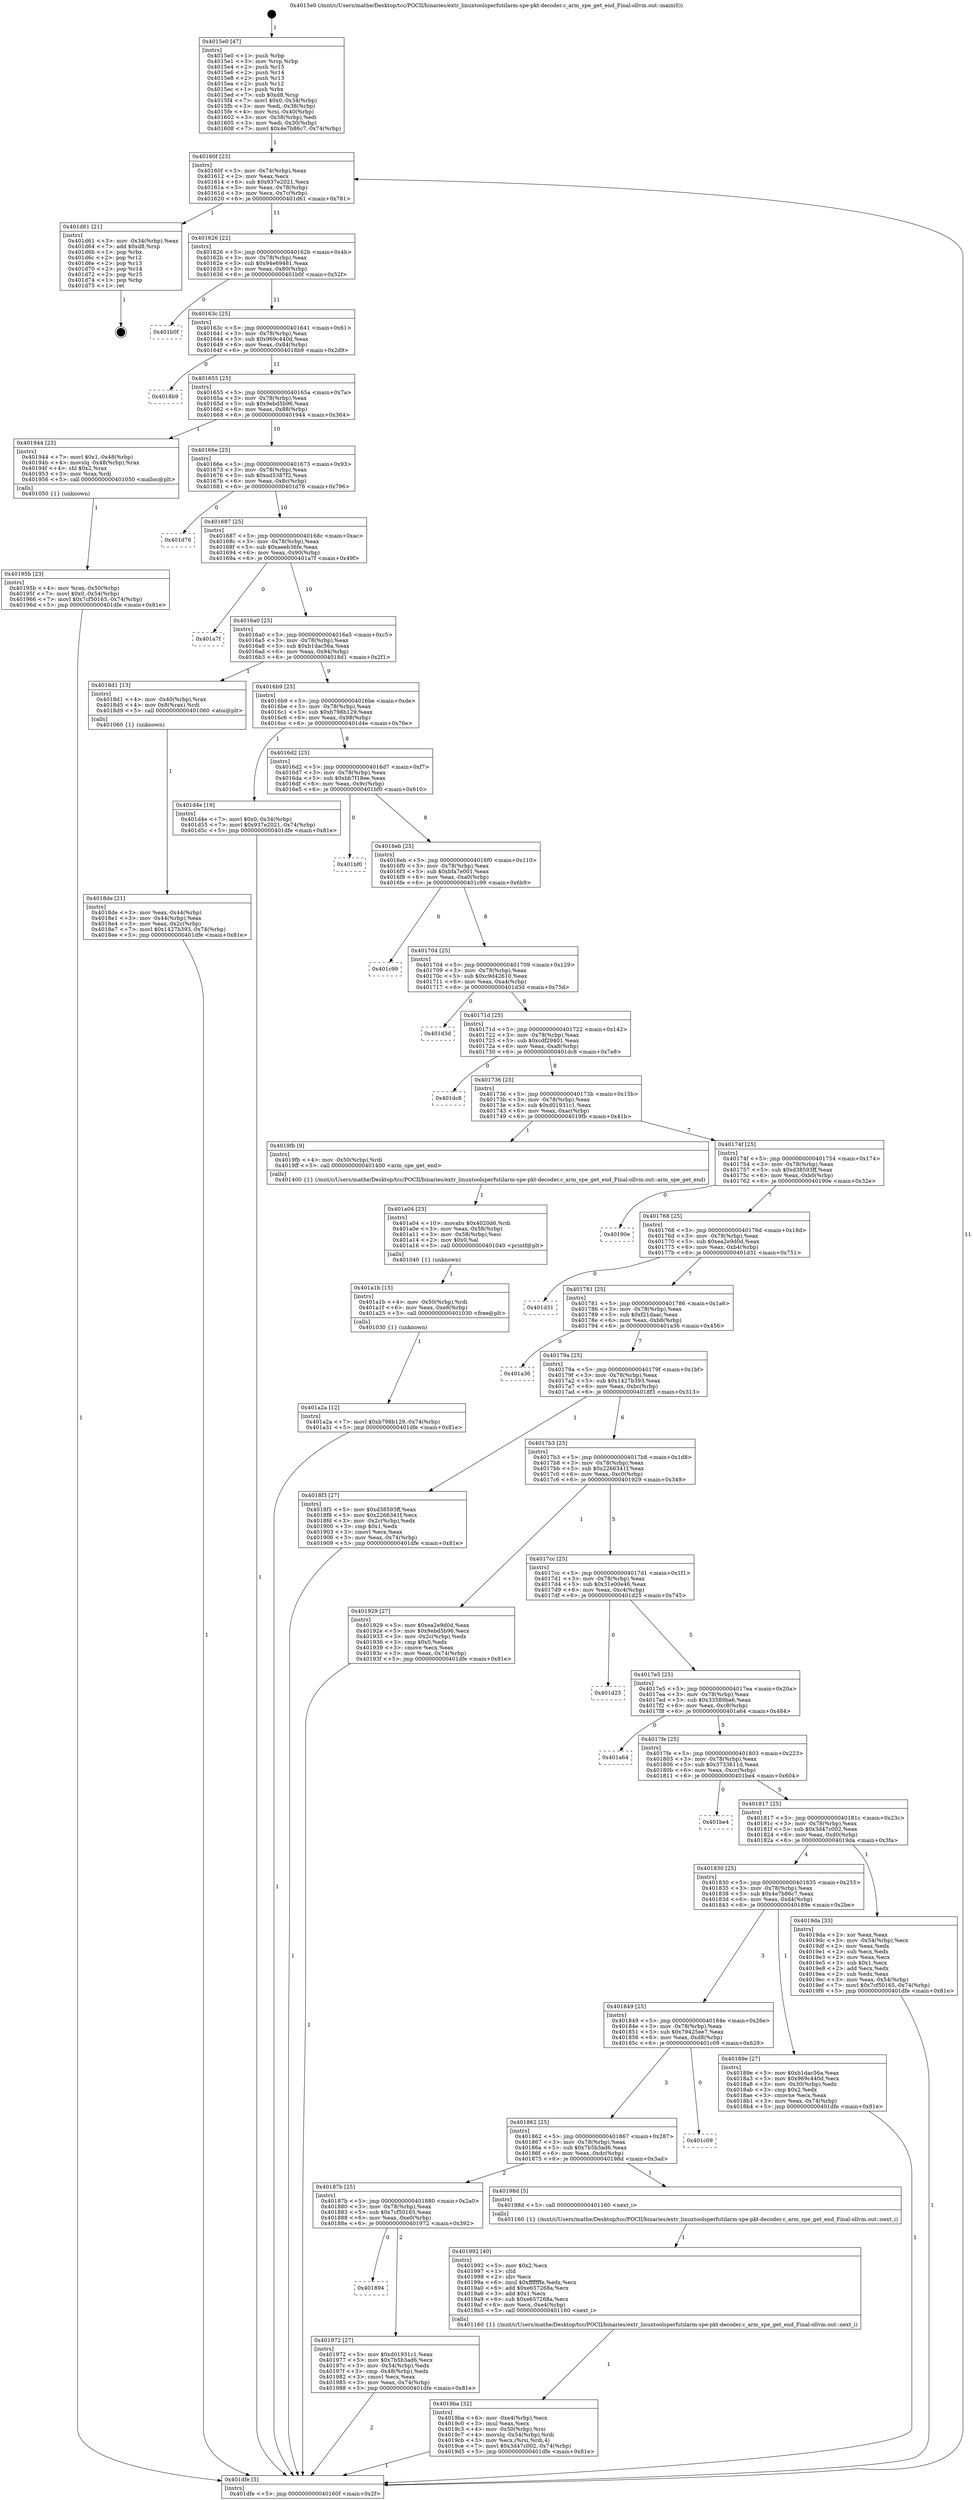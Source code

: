 digraph "0x4015e0" {
  label = "0x4015e0 (/mnt/c/Users/mathe/Desktop/tcc/POCII/binaries/extr_linuxtoolsperfutilarm-spe-pkt-decoder.c_arm_spe_get_end_Final-ollvm.out::main(0))"
  labelloc = "t"
  node[shape=record]

  Entry [label="",width=0.3,height=0.3,shape=circle,fillcolor=black,style=filled]
  "0x40160f" [label="{
     0x40160f [23]\l
     | [instrs]\l
     &nbsp;&nbsp;0x40160f \<+3\>: mov -0x74(%rbp),%eax\l
     &nbsp;&nbsp;0x401612 \<+2\>: mov %eax,%ecx\l
     &nbsp;&nbsp;0x401614 \<+6\>: sub $0x937e2021,%ecx\l
     &nbsp;&nbsp;0x40161a \<+3\>: mov %eax,-0x78(%rbp)\l
     &nbsp;&nbsp;0x40161d \<+3\>: mov %ecx,-0x7c(%rbp)\l
     &nbsp;&nbsp;0x401620 \<+6\>: je 0000000000401d61 \<main+0x781\>\l
  }"]
  "0x401d61" [label="{
     0x401d61 [21]\l
     | [instrs]\l
     &nbsp;&nbsp;0x401d61 \<+3\>: mov -0x34(%rbp),%eax\l
     &nbsp;&nbsp;0x401d64 \<+7\>: add $0xd8,%rsp\l
     &nbsp;&nbsp;0x401d6b \<+1\>: pop %rbx\l
     &nbsp;&nbsp;0x401d6c \<+2\>: pop %r12\l
     &nbsp;&nbsp;0x401d6e \<+2\>: pop %r13\l
     &nbsp;&nbsp;0x401d70 \<+2\>: pop %r14\l
     &nbsp;&nbsp;0x401d72 \<+2\>: pop %r15\l
     &nbsp;&nbsp;0x401d74 \<+1\>: pop %rbp\l
     &nbsp;&nbsp;0x401d75 \<+1\>: ret\l
  }"]
  "0x401626" [label="{
     0x401626 [22]\l
     | [instrs]\l
     &nbsp;&nbsp;0x401626 \<+5\>: jmp 000000000040162b \<main+0x4b\>\l
     &nbsp;&nbsp;0x40162b \<+3\>: mov -0x78(%rbp),%eax\l
     &nbsp;&nbsp;0x40162e \<+5\>: sub $0x94e69481,%eax\l
     &nbsp;&nbsp;0x401633 \<+3\>: mov %eax,-0x80(%rbp)\l
     &nbsp;&nbsp;0x401636 \<+6\>: je 0000000000401b0f \<main+0x52f\>\l
  }"]
  Exit [label="",width=0.3,height=0.3,shape=circle,fillcolor=black,style=filled,peripheries=2]
  "0x401b0f" [label="{
     0x401b0f\l
  }", style=dashed]
  "0x40163c" [label="{
     0x40163c [25]\l
     | [instrs]\l
     &nbsp;&nbsp;0x40163c \<+5\>: jmp 0000000000401641 \<main+0x61\>\l
     &nbsp;&nbsp;0x401641 \<+3\>: mov -0x78(%rbp),%eax\l
     &nbsp;&nbsp;0x401644 \<+5\>: sub $0x969c440d,%eax\l
     &nbsp;&nbsp;0x401649 \<+6\>: mov %eax,-0x84(%rbp)\l
     &nbsp;&nbsp;0x40164f \<+6\>: je 00000000004018b9 \<main+0x2d9\>\l
  }"]
  "0x401a2a" [label="{
     0x401a2a [12]\l
     | [instrs]\l
     &nbsp;&nbsp;0x401a2a \<+7\>: movl $0xb798b129,-0x74(%rbp)\l
     &nbsp;&nbsp;0x401a31 \<+5\>: jmp 0000000000401dfe \<main+0x81e\>\l
  }"]
  "0x4018b9" [label="{
     0x4018b9\l
  }", style=dashed]
  "0x401655" [label="{
     0x401655 [25]\l
     | [instrs]\l
     &nbsp;&nbsp;0x401655 \<+5\>: jmp 000000000040165a \<main+0x7a\>\l
     &nbsp;&nbsp;0x40165a \<+3\>: mov -0x78(%rbp),%eax\l
     &nbsp;&nbsp;0x40165d \<+5\>: sub $0x9ebd5b96,%eax\l
     &nbsp;&nbsp;0x401662 \<+6\>: mov %eax,-0x88(%rbp)\l
     &nbsp;&nbsp;0x401668 \<+6\>: je 0000000000401944 \<main+0x364\>\l
  }"]
  "0x401a1b" [label="{
     0x401a1b [15]\l
     | [instrs]\l
     &nbsp;&nbsp;0x401a1b \<+4\>: mov -0x50(%rbp),%rdi\l
     &nbsp;&nbsp;0x401a1f \<+6\>: mov %eax,-0xe8(%rbp)\l
     &nbsp;&nbsp;0x401a25 \<+5\>: call 0000000000401030 \<free@plt\>\l
     | [calls]\l
     &nbsp;&nbsp;0x401030 \{1\} (unknown)\l
  }"]
  "0x401944" [label="{
     0x401944 [23]\l
     | [instrs]\l
     &nbsp;&nbsp;0x401944 \<+7\>: movl $0x1,-0x48(%rbp)\l
     &nbsp;&nbsp;0x40194b \<+4\>: movslq -0x48(%rbp),%rax\l
     &nbsp;&nbsp;0x40194f \<+4\>: shl $0x2,%rax\l
     &nbsp;&nbsp;0x401953 \<+3\>: mov %rax,%rdi\l
     &nbsp;&nbsp;0x401956 \<+5\>: call 0000000000401050 \<malloc@plt\>\l
     | [calls]\l
     &nbsp;&nbsp;0x401050 \{1\} (unknown)\l
  }"]
  "0x40166e" [label="{
     0x40166e [25]\l
     | [instrs]\l
     &nbsp;&nbsp;0x40166e \<+5\>: jmp 0000000000401673 \<main+0x93\>\l
     &nbsp;&nbsp;0x401673 \<+3\>: mov -0x78(%rbp),%eax\l
     &nbsp;&nbsp;0x401676 \<+5\>: sub $0xad5387f2,%eax\l
     &nbsp;&nbsp;0x40167b \<+6\>: mov %eax,-0x8c(%rbp)\l
     &nbsp;&nbsp;0x401681 \<+6\>: je 0000000000401d76 \<main+0x796\>\l
  }"]
  "0x401a04" [label="{
     0x401a04 [23]\l
     | [instrs]\l
     &nbsp;&nbsp;0x401a04 \<+10\>: movabs $0x4020d6,%rdi\l
     &nbsp;&nbsp;0x401a0e \<+3\>: mov %eax,-0x58(%rbp)\l
     &nbsp;&nbsp;0x401a11 \<+3\>: mov -0x58(%rbp),%esi\l
     &nbsp;&nbsp;0x401a14 \<+2\>: mov $0x0,%al\l
     &nbsp;&nbsp;0x401a16 \<+5\>: call 0000000000401040 \<printf@plt\>\l
     | [calls]\l
     &nbsp;&nbsp;0x401040 \{1\} (unknown)\l
  }"]
  "0x401d76" [label="{
     0x401d76\l
  }", style=dashed]
  "0x401687" [label="{
     0x401687 [25]\l
     | [instrs]\l
     &nbsp;&nbsp;0x401687 \<+5\>: jmp 000000000040168c \<main+0xac\>\l
     &nbsp;&nbsp;0x40168c \<+3\>: mov -0x78(%rbp),%eax\l
     &nbsp;&nbsp;0x40168f \<+5\>: sub $0xaeeb36fe,%eax\l
     &nbsp;&nbsp;0x401694 \<+6\>: mov %eax,-0x90(%rbp)\l
     &nbsp;&nbsp;0x40169a \<+6\>: je 0000000000401a7f \<main+0x49f\>\l
  }"]
  "0x4019ba" [label="{
     0x4019ba [32]\l
     | [instrs]\l
     &nbsp;&nbsp;0x4019ba \<+6\>: mov -0xe4(%rbp),%ecx\l
     &nbsp;&nbsp;0x4019c0 \<+3\>: imul %eax,%ecx\l
     &nbsp;&nbsp;0x4019c3 \<+4\>: mov -0x50(%rbp),%rsi\l
     &nbsp;&nbsp;0x4019c7 \<+4\>: movslq -0x54(%rbp),%rdi\l
     &nbsp;&nbsp;0x4019cb \<+3\>: mov %ecx,(%rsi,%rdi,4)\l
     &nbsp;&nbsp;0x4019ce \<+7\>: movl $0x3d47c002,-0x74(%rbp)\l
     &nbsp;&nbsp;0x4019d5 \<+5\>: jmp 0000000000401dfe \<main+0x81e\>\l
  }"]
  "0x401a7f" [label="{
     0x401a7f\l
  }", style=dashed]
  "0x4016a0" [label="{
     0x4016a0 [25]\l
     | [instrs]\l
     &nbsp;&nbsp;0x4016a0 \<+5\>: jmp 00000000004016a5 \<main+0xc5\>\l
     &nbsp;&nbsp;0x4016a5 \<+3\>: mov -0x78(%rbp),%eax\l
     &nbsp;&nbsp;0x4016a8 \<+5\>: sub $0xb1dac56a,%eax\l
     &nbsp;&nbsp;0x4016ad \<+6\>: mov %eax,-0x94(%rbp)\l
     &nbsp;&nbsp;0x4016b3 \<+6\>: je 00000000004018d1 \<main+0x2f1\>\l
  }"]
  "0x401992" [label="{
     0x401992 [40]\l
     | [instrs]\l
     &nbsp;&nbsp;0x401992 \<+5\>: mov $0x2,%ecx\l
     &nbsp;&nbsp;0x401997 \<+1\>: cltd\l
     &nbsp;&nbsp;0x401998 \<+2\>: idiv %ecx\l
     &nbsp;&nbsp;0x40199a \<+6\>: imul $0xfffffffe,%edx,%ecx\l
     &nbsp;&nbsp;0x4019a0 \<+6\>: add $0xe657268a,%ecx\l
     &nbsp;&nbsp;0x4019a6 \<+3\>: add $0x1,%ecx\l
     &nbsp;&nbsp;0x4019a9 \<+6\>: sub $0xe657268a,%ecx\l
     &nbsp;&nbsp;0x4019af \<+6\>: mov %ecx,-0xe4(%rbp)\l
     &nbsp;&nbsp;0x4019b5 \<+5\>: call 0000000000401160 \<next_i\>\l
     | [calls]\l
     &nbsp;&nbsp;0x401160 \{1\} (/mnt/c/Users/mathe/Desktop/tcc/POCII/binaries/extr_linuxtoolsperfutilarm-spe-pkt-decoder.c_arm_spe_get_end_Final-ollvm.out::next_i)\l
  }"]
  "0x4018d1" [label="{
     0x4018d1 [13]\l
     | [instrs]\l
     &nbsp;&nbsp;0x4018d1 \<+4\>: mov -0x40(%rbp),%rax\l
     &nbsp;&nbsp;0x4018d5 \<+4\>: mov 0x8(%rax),%rdi\l
     &nbsp;&nbsp;0x4018d9 \<+5\>: call 0000000000401060 \<atoi@plt\>\l
     | [calls]\l
     &nbsp;&nbsp;0x401060 \{1\} (unknown)\l
  }"]
  "0x4016b9" [label="{
     0x4016b9 [25]\l
     | [instrs]\l
     &nbsp;&nbsp;0x4016b9 \<+5\>: jmp 00000000004016be \<main+0xde\>\l
     &nbsp;&nbsp;0x4016be \<+3\>: mov -0x78(%rbp),%eax\l
     &nbsp;&nbsp;0x4016c1 \<+5\>: sub $0xb798b129,%eax\l
     &nbsp;&nbsp;0x4016c6 \<+6\>: mov %eax,-0x98(%rbp)\l
     &nbsp;&nbsp;0x4016cc \<+6\>: je 0000000000401d4e \<main+0x76e\>\l
  }"]
  "0x401894" [label="{
     0x401894\l
  }", style=dashed]
  "0x401d4e" [label="{
     0x401d4e [19]\l
     | [instrs]\l
     &nbsp;&nbsp;0x401d4e \<+7\>: movl $0x0,-0x34(%rbp)\l
     &nbsp;&nbsp;0x401d55 \<+7\>: movl $0x937e2021,-0x74(%rbp)\l
     &nbsp;&nbsp;0x401d5c \<+5\>: jmp 0000000000401dfe \<main+0x81e\>\l
  }"]
  "0x4016d2" [label="{
     0x4016d2 [25]\l
     | [instrs]\l
     &nbsp;&nbsp;0x4016d2 \<+5\>: jmp 00000000004016d7 \<main+0xf7\>\l
     &nbsp;&nbsp;0x4016d7 \<+3\>: mov -0x78(%rbp),%eax\l
     &nbsp;&nbsp;0x4016da \<+5\>: sub $0xbb7f18ee,%eax\l
     &nbsp;&nbsp;0x4016df \<+6\>: mov %eax,-0x9c(%rbp)\l
     &nbsp;&nbsp;0x4016e5 \<+6\>: je 0000000000401bf0 \<main+0x610\>\l
  }"]
  "0x401972" [label="{
     0x401972 [27]\l
     | [instrs]\l
     &nbsp;&nbsp;0x401972 \<+5\>: mov $0xd01931c1,%eax\l
     &nbsp;&nbsp;0x401977 \<+5\>: mov $0x7b5b3ad6,%ecx\l
     &nbsp;&nbsp;0x40197c \<+3\>: mov -0x54(%rbp),%edx\l
     &nbsp;&nbsp;0x40197f \<+3\>: cmp -0x48(%rbp),%edx\l
     &nbsp;&nbsp;0x401982 \<+3\>: cmovl %ecx,%eax\l
     &nbsp;&nbsp;0x401985 \<+3\>: mov %eax,-0x74(%rbp)\l
     &nbsp;&nbsp;0x401988 \<+5\>: jmp 0000000000401dfe \<main+0x81e\>\l
  }"]
  "0x401bf0" [label="{
     0x401bf0\l
  }", style=dashed]
  "0x4016eb" [label="{
     0x4016eb [25]\l
     | [instrs]\l
     &nbsp;&nbsp;0x4016eb \<+5\>: jmp 00000000004016f0 \<main+0x110\>\l
     &nbsp;&nbsp;0x4016f0 \<+3\>: mov -0x78(%rbp),%eax\l
     &nbsp;&nbsp;0x4016f3 \<+5\>: sub $0xbfa7e001,%eax\l
     &nbsp;&nbsp;0x4016f8 \<+6\>: mov %eax,-0xa0(%rbp)\l
     &nbsp;&nbsp;0x4016fe \<+6\>: je 0000000000401c99 \<main+0x6b9\>\l
  }"]
  "0x40187b" [label="{
     0x40187b [25]\l
     | [instrs]\l
     &nbsp;&nbsp;0x40187b \<+5\>: jmp 0000000000401880 \<main+0x2a0\>\l
     &nbsp;&nbsp;0x401880 \<+3\>: mov -0x78(%rbp),%eax\l
     &nbsp;&nbsp;0x401883 \<+5\>: sub $0x7cf50165,%eax\l
     &nbsp;&nbsp;0x401888 \<+6\>: mov %eax,-0xe0(%rbp)\l
     &nbsp;&nbsp;0x40188e \<+6\>: je 0000000000401972 \<main+0x392\>\l
  }"]
  "0x401c99" [label="{
     0x401c99\l
  }", style=dashed]
  "0x401704" [label="{
     0x401704 [25]\l
     | [instrs]\l
     &nbsp;&nbsp;0x401704 \<+5\>: jmp 0000000000401709 \<main+0x129\>\l
     &nbsp;&nbsp;0x401709 \<+3\>: mov -0x78(%rbp),%eax\l
     &nbsp;&nbsp;0x40170c \<+5\>: sub $0xc9d42610,%eax\l
     &nbsp;&nbsp;0x401711 \<+6\>: mov %eax,-0xa4(%rbp)\l
     &nbsp;&nbsp;0x401717 \<+6\>: je 0000000000401d3d \<main+0x75d\>\l
  }"]
  "0x40198d" [label="{
     0x40198d [5]\l
     | [instrs]\l
     &nbsp;&nbsp;0x40198d \<+5\>: call 0000000000401160 \<next_i\>\l
     | [calls]\l
     &nbsp;&nbsp;0x401160 \{1\} (/mnt/c/Users/mathe/Desktop/tcc/POCII/binaries/extr_linuxtoolsperfutilarm-spe-pkt-decoder.c_arm_spe_get_end_Final-ollvm.out::next_i)\l
  }"]
  "0x401d3d" [label="{
     0x401d3d\l
  }", style=dashed]
  "0x40171d" [label="{
     0x40171d [25]\l
     | [instrs]\l
     &nbsp;&nbsp;0x40171d \<+5\>: jmp 0000000000401722 \<main+0x142\>\l
     &nbsp;&nbsp;0x401722 \<+3\>: mov -0x78(%rbp),%eax\l
     &nbsp;&nbsp;0x401725 \<+5\>: sub $0xcdf29401,%eax\l
     &nbsp;&nbsp;0x40172a \<+6\>: mov %eax,-0xa8(%rbp)\l
     &nbsp;&nbsp;0x401730 \<+6\>: je 0000000000401dc8 \<main+0x7e8\>\l
  }"]
  "0x401862" [label="{
     0x401862 [25]\l
     | [instrs]\l
     &nbsp;&nbsp;0x401862 \<+5\>: jmp 0000000000401867 \<main+0x287\>\l
     &nbsp;&nbsp;0x401867 \<+3\>: mov -0x78(%rbp),%eax\l
     &nbsp;&nbsp;0x40186a \<+5\>: sub $0x7b5b3ad6,%eax\l
     &nbsp;&nbsp;0x40186f \<+6\>: mov %eax,-0xdc(%rbp)\l
     &nbsp;&nbsp;0x401875 \<+6\>: je 000000000040198d \<main+0x3ad\>\l
  }"]
  "0x401dc8" [label="{
     0x401dc8\l
  }", style=dashed]
  "0x401736" [label="{
     0x401736 [25]\l
     | [instrs]\l
     &nbsp;&nbsp;0x401736 \<+5\>: jmp 000000000040173b \<main+0x15b\>\l
     &nbsp;&nbsp;0x40173b \<+3\>: mov -0x78(%rbp),%eax\l
     &nbsp;&nbsp;0x40173e \<+5\>: sub $0xd01931c1,%eax\l
     &nbsp;&nbsp;0x401743 \<+6\>: mov %eax,-0xac(%rbp)\l
     &nbsp;&nbsp;0x401749 \<+6\>: je 00000000004019fb \<main+0x41b\>\l
  }"]
  "0x401c09" [label="{
     0x401c09\l
  }", style=dashed]
  "0x4019fb" [label="{
     0x4019fb [9]\l
     | [instrs]\l
     &nbsp;&nbsp;0x4019fb \<+4\>: mov -0x50(%rbp),%rdi\l
     &nbsp;&nbsp;0x4019ff \<+5\>: call 0000000000401400 \<arm_spe_get_end\>\l
     | [calls]\l
     &nbsp;&nbsp;0x401400 \{1\} (/mnt/c/Users/mathe/Desktop/tcc/POCII/binaries/extr_linuxtoolsperfutilarm-spe-pkt-decoder.c_arm_spe_get_end_Final-ollvm.out::arm_spe_get_end)\l
  }"]
  "0x40174f" [label="{
     0x40174f [25]\l
     | [instrs]\l
     &nbsp;&nbsp;0x40174f \<+5\>: jmp 0000000000401754 \<main+0x174\>\l
     &nbsp;&nbsp;0x401754 \<+3\>: mov -0x78(%rbp),%eax\l
     &nbsp;&nbsp;0x401757 \<+5\>: sub $0xd38593ff,%eax\l
     &nbsp;&nbsp;0x40175c \<+6\>: mov %eax,-0xb0(%rbp)\l
     &nbsp;&nbsp;0x401762 \<+6\>: je 000000000040190e \<main+0x32e\>\l
  }"]
  "0x40195b" [label="{
     0x40195b [23]\l
     | [instrs]\l
     &nbsp;&nbsp;0x40195b \<+4\>: mov %rax,-0x50(%rbp)\l
     &nbsp;&nbsp;0x40195f \<+7\>: movl $0x0,-0x54(%rbp)\l
     &nbsp;&nbsp;0x401966 \<+7\>: movl $0x7cf50165,-0x74(%rbp)\l
     &nbsp;&nbsp;0x40196d \<+5\>: jmp 0000000000401dfe \<main+0x81e\>\l
  }"]
  "0x40190e" [label="{
     0x40190e\l
  }", style=dashed]
  "0x401768" [label="{
     0x401768 [25]\l
     | [instrs]\l
     &nbsp;&nbsp;0x401768 \<+5\>: jmp 000000000040176d \<main+0x18d\>\l
     &nbsp;&nbsp;0x40176d \<+3\>: mov -0x78(%rbp),%eax\l
     &nbsp;&nbsp;0x401770 \<+5\>: sub $0xea2e9d0d,%eax\l
     &nbsp;&nbsp;0x401775 \<+6\>: mov %eax,-0xb4(%rbp)\l
     &nbsp;&nbsp;0x40177b \<+6\>: je 0000000000401d31 \<main+0x751\>\l
  }"]
  "0x4018de" [label="{
     0x4018de [21]\l
     | [instrs]\l
     &nbsp;&nbsp;0x4018de \<+3\>: mov %eax,-0x44(%rbp)\l
     &nbsp;&nbsp;0x4018e1 \<+3\>: mov -0x44(%rbp),%eax\l
     &nbsp;&nbsp;0x4018e4 \<+3\>: mov %eax,-0x2c(%rbp)\l
     &nbsp;&nbsp;0x4018e7 \<+7\>: movl $0x1427b393,-0x74(%rbp)\l
     &nbsp;&nbsp;0x4018ee \<+5\>: jmp 0000000000401dfe \<main+0x81e\>\l
  }"]
  "0x401d31" [label="{
     0x401d31\l
  }", style=dashed]
  "0x401781" [label="{
     0x401781 [25]\l
     | [instrs]\l
     &nbsp;&nbsp;0x401781 \<+5\>: jmp 0000000000401786 \<main+0x1a6\>\l
     &nbsp;&nbsp;0x401786 \<+3\>: mov -0x78(%rbp),%eax\l
     &nbsp;&nbsp;0x401789 \<+5\>: sub $0xf21daac,%eax\l
     &nbsp;&nbsp;0x40178e \<+6\>: mov %eax,-0xb8(%rbp)\l
     &nbsp;&nbsp;0x401794 \<+6\>: je 0000000000401a36 \<main+0x456\>\l
  }"]
  "0x4015e0" [label="{
     0x4015e0 [47]\l
     | [instrs]\l
     &nbsp;&nbsp;0x4015e0 \<+1\>: push %rbp\l
     &nbsp;&nbsp;0x4015e1 \<+3\>: mov %rsp,%rbp\l
     &nbsp;&nbsp;0x4015e4 \<+2\>: push %r15\l
     &nbsp;&nbsp;0x4015e6 \<+2\>: push %r14\l
     &nbsp;&nbsp;0x4015e8 \<+2\>: push %r13\l
     &nbsp;&nbsp;0x4015ea \<+2\>: push %r12\l
     &nbsp;&nbsp;0x4015ec \<+1\>: push %rbx\l
     &nbsp;&nbsp;0x4015ed \<+7\>: sub $0xd8,%rsp\l
     &nbsp;&nbsp;0x4015f4 \<+7\>: movl $0x0,-0x34(%rbp)\l
     &nbsp;&nbsp;0x4015fb \<+3\>: mov %edi,-0x38(%rbp)\l
     &nbsp;&nbsp;0x4015fe \<+4\>: mov %rsi,-0x40(%rbp)\l
     &nbsp;&nbsp;0x401602 \<+3\>: mov -0x38(%rbp),%edi\l
     &nbsp;&nbsp;0x401605 \<+3\>: mov %edi,-0x30(%rbp)\l
     &nbsp;&nbsp;0x401608 \<+7\>: movl $0x4e7b86c7,-0x74(%rbp)\l
  }"]
  "0x401a36" [label="{
     0x401a36\l
  }", style=dashed]
  "0x40179a" [label="{
     0x40179a [25]\l
     | [instrs]\l
     &nbsp;&nbsp;0x40179a \<+5\>: jmp 000000000040179f \<main+0x1bf\>\l
     &nbsp;&nbsp;0x40179f \<+3\>: mov -0x78(%rbp),%eax\l
     &nbsp;&nbsp;0x4017a2 \<+5\>: sub $0x1427b393,%eax\l
     &nbsp;&nbsp;0x4017a7 \<+6\>: mov %eax,-0xbc(%rbp)\l
     &nbsp;&nbsp;0x4017ad \<+6\>: je 00000000004018f3 \<main+0x313\>\l
  }"]
  "0x401dfe" [label="{
     0x401dfe [5]\l
     | [instrs]\l
     &nbsp;&nbsp;0x401dfe \<+5\>: jmp 000000000040160f \<main+0x2f\>\l
  }"]
  "0x4018f3" [label="{
     0x4018f3 [27]\l
     | [instrs]\l
     &nbsp;&nbsp;0x4018f3 \<+5\>: mov $0xd38593ff,%eax\l
     &nbsp;&nbsp;0x4018f8 \<+5\>: mov $0x2266341f,%ecx\l
     &nbsp;&nbsp;0x4018fd \<+3\>: mov -0x2c(%rbp),%edx\l
     &nbsp;&nbsp;0x401900 \<+3\>: cmp $0x1,%edx\l
     &nbsp;&nbsp;0x401903 \<+3\>: cmovl %ecx,%eax\l
     &nbsp;&nbsp;0x401906 \<+3\>: mov %eax,-0x74(%rbp)\l
     &nbsp;&nbsp;0x401909 \<+5\>: jmp 0000000000401dfe \<main+0x81e\>\l
  }"]
  "0x4017b3" [label="{
     0x4017b3 [25]\l
     | [instrs]\l
     &nbsp;&nbsp;0x4017b3 \<+5\>: jmp 00000000004017b8 \<main+0x1d8\>\l
     &nbsp;&nbsp;0x4017b8 \<+3\>: mov -0x78(%rbp),%eax\l
     &nbsp;&nbsp;0x4017bb \<+5\>: sub $0x2266341f,%eax\l
     &nbsp;&nbsp;0x4017c0 \<+6\>: mov %eax,-0xc0(%rbp)\l
     &nbsp;&nbsp;0x4017c6 \<+6\>: je 0000000000401929 \<main+0x349\>\l
  }"]
  "0x401849" [label="{
     0x401849 [25]\l
     | [instrs]\l
     &nbsp;&nbsp;0x401849 \<+5\>: jmp 000000000040184e \<main+0x26e\>\l
     &nbsp;&nbsp;0x40184e \<+3\>: mov -0x78(%rbp),%eax\l
     &nbsp;&nbsp;0x401851 \<+5\>: sub $0x79425ee7,%eax\l
     &nbsp;&nbsp;0x401856 \<+6\>: mov %eax,-0xd8(%rbp)\l
     &nbsp;&nbsp;0x40185c \<+6\>: je 0000000000401c09 \<main+0x629\>\l
  }"]
  "0x401929" [label="{
     0x401929 [27]\l
     | [instrs]\l
     &nbsp;&nbsp;0x401929 \<+5\>: mov $0xea2e9d0d,%eax\l
     &nbsp;&nbsp;0x40192e \<+5\>: mov $0x9ebd5b96,%ecx\l
     &nbsp;&nbsp;0x401933 \<+3\>: mov -0x2c(%rbp),%edx\l
     &nbsp;&nbsp;0x401936 \<+3\>: cmp $0x0,%edx\l
     &nbsp;&nbsp;0x401939 \<+3\>: cmove %ecx,%eax\l
     &nbsp;&nbsp;0x40193c \<+3\>: mov %eax,-0x74(%rbp)\l
     &nbsp;&nbsp;0x40193f \<+5\>: jmp 0000000000401dfe \<main+0x81e\>\l
  }"]
  "0x4017cc" [label="{
     0x4017cc [25]\l
     | [instrs]\l
     &nbsp;&nbsp;0x4017cc \<+5\>: jmp 00000000004017d1 \<main+0x1f1\>\l
     &nbsp;&nbsp;0x4017d1 \<+3\>: mov -0x78(%rbp),%eax\l
     &nbsp;&nbsp;0x4017d4 \<+5\>: sub $0x31e00e46,%eax\l
     &nbsp;&nbsp;0x4017d9 \<+6\>: mov %eax,-0xc4(%rbp)\l
     &nbsp;&nbsp;0x4017df \<+6\>: je 0000000000401d25 \<main+0x745\>\l
  }"]
  "0x40189e" [label="{
     0x40189e [27]\l
     | [instrs]\l
     &nbsp;&nbsp;0x40189e \<+5\>: mov $0xb1dac56a,%eax\l
     &nbsp;&nbsp;0x4018a3 \<+5\>: mov $0x969c440d,%ecx\l
     &nbsp;&nbsp;0x4018a8 \<+3\>: mov -0x30(%rbp),%edx\l
     &nbsp;&nbsp;0x4018ab \<+3\>: cmp $0x2,%edx\l
     &nbsp;&nbsp;0x4018ae \<+3\>: cmovne %ecx,%eax\l
     &nbsp;&nbsp;0x4018b1 \<+3\>: mov %eax,-0x74(%rbp)\l
     &nbsp;&nbsp;0x4018b4 \<+5\>: jmp 0000000000401dfe \<main+0x81e\>\l
  }"]
  "0x401d25" [label="{
     0x401d25\l
  }", style=dashed]
  "0x4017e5" [label="{
     0x4017e5 [25]\l
     | [instrs]\l
     &nbsp;&nbsp;0x4017e5 \<+5\>: jmp 00000000004017ea \<main+0x20a\>\l
     &nbsp;&nbsp;0x4017ea \<+3\>: mov -0x78(%rbp),%eax\l
     &nbsp;&nbsp;0x4017ed \<+5\>: sub $0x33589ba6,%eax\l
     &nbsp;&nbsp;0x4017f2 \<+6\>: mov %eax,-0xc8(%rbp)\l
     &nbsp;&nbsp;0x4017f8 \<+6\>: je 0000000000401a64 \<main+0x484\>\l
  }"]
  "0x401830" [label="{
     0x401830 [25]\l
     | [instrs]\l
     &nbsp;&nbsp;0x401830 \<+5\>: jmp 0000000000401835 \<main+0x255\>\l
     &nbsp;&nbsp;0x401835 \<+3\>: mov -0x78(%rbp),%eax\l
     &nbsp;&nbsp;0x401838 \<+5\>: sub $0x4e7b86c7,%eax\l
     &nbsp;&nbsp;0x40183d \<+6\>: mov %eax,-0xd4(%rbp)\l
     &nbsp;&nbsp;0x401843 \<+6\>: je 000000000040189e \<main+0x2be\>\l
  }"]
  "0x401a64" [label="{
     0x401a64\l
  }", style=dashed]
  "0x4017fe" [label="{
     0x4017fe [25]\l
     | [instrs]\l
     &nbsp;&nbsp;0x4017fe \<+5\>: jmp 0000000000401803 \<main+0x223\>\l
     &nbsp;&nbsp;0x401803 \<+3\>: mov -0x78(%rbp),%eax\l
     &nbsp;&nbsp;0x401806 \<+5\>: sub $0x3733611d,%eax\l
     &nbsp;&nbsp;0x40180b \<+6\>: mov %eax,-0xcc(%rbp)\l
     &nbsp;&nbsp;0x401811 \<+6\>: je 0000000000401be4 \<main+0x604\>\l
  }"]
  "0x4019da" [label="{
     0x4019da [33]\l
     | [instrs]\l
     &nbsp;&nbsp;0x4019da \<+2\>: xor %eax,%eax\l
     &nbsp;&nbsp;0x4019dc \<+3\>: mov -0x54(%rbp),%ecx\l
     &nbsp;&nbsp;0x4019df \<+2\>: mov %eax,%edx\l
     &nbsp;&nbsp;0x4019e1 \<+2\>: sub %ecx,%edx\l
     &nbsp;&nbsp;0x4019e3 \<+2\>: mov %eax,%ecx\l
     &nbsp;&nbsp;0x4019e5 \<+3\>: sub $0x1,%ecx\l
     &nbsp;&nbsp;0x4019e8 \<+2\>: add %ecx,%edx\l
     &nbsp;&nbsp;0x4019ea \<+2\>: sub %edx,%eax\l
     &nbsp;&nbsp;0x4019ec \<+3\>: mov %eax,-0x54(%rbp)\l
     &nbsp;&nbsp;0x4019ef \<+7\>: movl $0x7cf50165,-0x74(%rbp)\l
     &nbsp;&nbsp;0x4019f6 \<+5\>: jmp 0000000000401dfe \<main+0x81e\>\l
  }"]
  "0x401be4" [label="{
     0x401be4\l
  }", style=dashed]
  "0x401817" [label="{
     0x401817 [25]\l
     | [instrs]\l
     &nbsp;&nbsp;0x401817 \<+5\>: jmp 000000000040181c \<main+0x23c\>\l
     &nbsp;&nbsp;0x40181c \<+3\>: mov -0x78(%rbp),%eax\l
     &nbsp;&nbsp;0x40181f \<+5\>: sub $0x3d47c002,%eax\l
     &nbsp;&nbsp;0x401824 \<+6\>: mov %eax,-0xd0(%rbp)\l
     &nbsp;&nbsp;0x40182a \<+6\>: je 00000000004019da \<main+0x3fa\>\l
  }"]
  Entry -> "0x4015e0" [label=" 1"]
  "0x40160f" -> "0x401d61" [label=" 1"]
  "0x40160f" -> "0x401626" [label=" 11"]
  "0x401d61" -> Exit [label=" 1"]
  "0x401626" -> "0x401b0f" [label=" 0"]
  "0x401626" -> "0x40163c" [label=" 11"]
  "0x401d4e" -> "0x401dfe" [label=" 1"]
  "0x40163c" -> "0x4018b9" [label=" 0"]
  "0x40163c" -> "0x401655" [label=" 11"]
  "0x401a2a" -> "0x401dfe" [label=" 1"]
  "0x401655" -> "0x401944" [label=" 1"]
  "0x401655" -> "0x40166e" [label=" 10"]
  "0x401a1b" -> "0x401a2a" [label=" 1"]
  "0x40166e" -> "0x401d76" [label=" 0"]
  "0x40166e" -> "0x401687" [label=" 10"]
  "0x401a04" -> "0x401a1b" [label=" 1"]
  "0x401687" -> "0x401a7f" [label=" 0"]
  "0x401687" -> "0x4016a0" [label=" 10"]
  "0x4019fb" -> "0x401a04" [label=" 1"]
  "0x4016a0" -> "0x4018d1" [label=" 1"]
  "0x4016a0" -> "0x4016b9" [label=" 9"]
  "0x4019da" -> "0x401dfe" [label=" 1"]
  "0x4016b9" -> "0x401d4e" [label=" 1"]
  "0x4016b9" -> "0x4016d2" [label=" 8"]
  "0x4019ba" -> "0x401dfe" [label=" 1"]
  "0x4016d2" -> "0x401bf0" [label=" 0"]
  "0x4016d2" -> "0x4016eb" [label=" 8"]
  "0x401992" -> "0x4019ba" [label=" 1"]
  "0x4016eb" -> "0x401c99" [label=" 0"]
  "0x4016eb" -> "0x401704" [label=" 8"]
  "0x401972" -> "0x401dfe" [label=" 2"]
  "0x401704" -> "0x401d3d" [label=" 0"]
  "0x401704" -> "0x40171d" [label=" 8"]
  "0x40187b" -> "0x401894" [label=" 0"]
  "0x40171d" -> "0x401dc8" [label=" 0"]
  "0x40171d" -> "0x401736" [label=" 8"]
  "0x40198d" -> "0x401992" [label=" 1"]
  "0x401736" -> "0x4019fb" [label=" 1"]
  "0x401736" -> "0x40174f" [label=" 7"]
  "0x401862" -> "0x40187b" [label=" 2"]
  "0x40174f" -> "0x40190e" [label=" 0"]
  "0x40174f" -> "0x401768" [label=" 7"]
  "0x40187b" -> "0x401972" [label=" 2"]
  "0x401768" -> "0x401d31" [label=" 0"]
  "0x401768" -> "0x401781" [label=" 7"]
  "0x401849" -> "0x401862" [label=" 3"]
  "0x401781" -> "0x401a36" [label=" 0"]
  "0x401781" -> "0x40179a" [label=" 7"]
  "0x401849" -> "0x401c09" [label=" 0"]
  "0x40179a" -> "0x4018f3" [label=" 1"]
  "0x40179a" -> "0x4017b3" [label=" 6"]
  "0x401862" -> "0x40198d" [label=" 1"]
  "0x4017b3" -> "0x401929" [label=" 1"]
  "0x4017b3" -> "0x4017cc" [label=" 5"]
  "0x40195b" -> "0x401dfe" [label=" 1"]
  "0x4017cc" -> "0x401d25" [label=" 0"]
  "0x4017cc" -> "0x4017e5" [label=" 5"]
  "0x401944" -> "0x40195b" [label=" 1"]
  "0x4017e5" -> "0x401a64" [label=" 0"]
  "0x4017e5" -> "0x4017fe" [label=" 5"]
  "0x4018f3" -> "0x401dfe" [label=" 1"]
  "0x4017fe" -> "0x401be4" [label=" 0"]
  "0x4017fe" -> "0x401817" [label=" 5"]
  "0x4018de" -> "0x401dfe" [label=" 1"]
  "0x401817" -> "0x4019da" [label=" 1"]
  "0x401817" -> "0x401830" [label=" 4"]
  "0x401929" -> "0x401dfe" [label=" 1"]
  "0x401830" -> "0x40189e" [label=" 1"]
  "0x401830" -> "0x401849" [label=" 3"]
  "0x40189e" -> "0x401dfe" [label=" 1"]
  "0x4015e0" -> "0x40160f" [label=" 1"]
  "0x401dfe" -> "0x40160f" [label=" 11"]
  "0x4018d1" -> "0x4018de" [label=" 1"]
}
